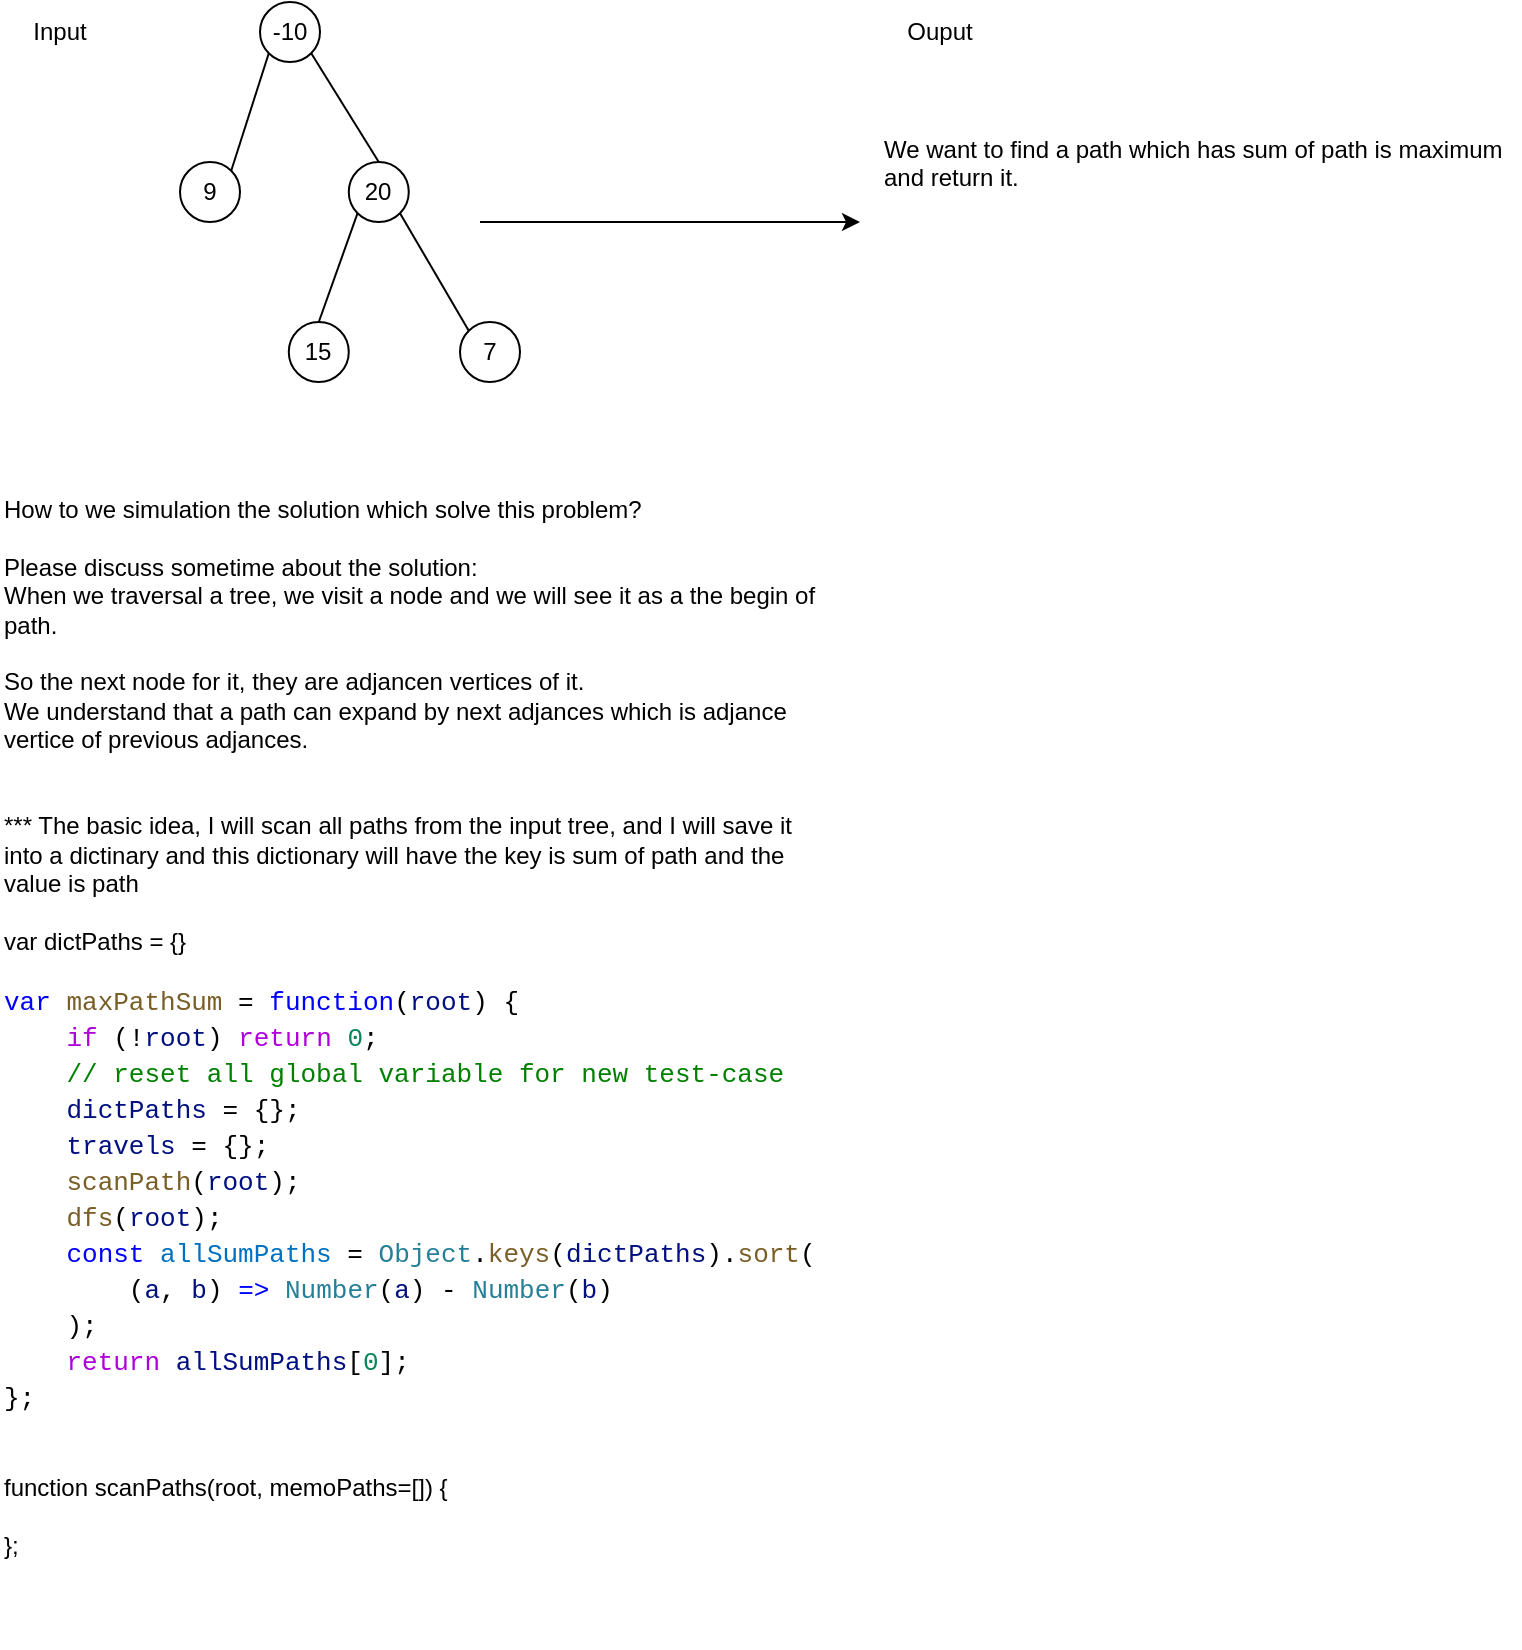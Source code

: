 <mxfile version="24.1.0" type="device">
  <diagram name="Page-1" id="SE0Pd3vN2Rl-mlT4ESwE">
    <mxGraphModel dx="955" dy="565" grid="1" gridSize="10" guides="1" tooltips="1" connect="1" arrows="1" fold="1" page="1" pageScale="1" pageWidth="850" pageHeight="1100" math="0" shadow="0">
      <root>
        <mxCell id="0" />
        <mxCell id="1" parent="0" />
        <mxCell id="AqEpgeyO68xMrJSdumvh-1" value="-10" style="ellipse;whiteSpace=wrap;html=1;aspect=fixed;" vertex="1" parent="1">
          <mxGeometry x="170" y="170" width="30" height="30" as="geometry" />
        </mxCell>
        <mxCell id="AqEpgeyO68xMrJSdumvh-2" value="" style="endArrow=none;html=1;rounded=0;entryX=0;entryY=1;entryDx=0;entryDy=0;exitX=1;exitY=0;exitDx=0;exitDy=0;" edge="1" parent="1" source="AqEpgeyO68xMrJSdumvh-3" target="AqEpgeyO68xMrJSdumvh-1">
          <mxGeometry width="50" height="50" relative="1" as="geometry">
            <mxPoint x="100" y="260" as="sourcePoint" />
            <mxPoint x="120" y="230" as="targetPoint" />
          </mxGeometry>
        </mxCell>
        <mxCell id="AqEpgeyO68xMrJSdumvh-3" value="9" style="ellipse;whiteSpace=wrap;html=1;aspect=fixed;" vertex="1" parent="1">
          <mxGeometry x="130" y="250" width="30" height="30" as="geometry" />
        </mxCell>
        <mxCell id="AqEpgeyO68xMrJSdumvh-4" value="" style="endArrow=none;html=1;rounded=0;entryX=1;entryY=1;entryDx=0;entryDy=0;exitX=0.5;exitY=0;exitDx=0;exitDy=0;" edge="1" parent="1" source="AqEpgeyO68xMrJSdumvh-5" target="AqEpgeyO68xMrJSdumvh-1">
          <mxGeometry width="50" height="50" relative="1" as="geometry">
            <mxPoint x="204.39" y="281.59" as="sourcePoint" />
            <mxPoint x="199.997" y="189.997" as="targetPoint" />
          </mxGeometry>
        </mxCell>
        <mxCell id="AqEpgeyO68xMrJSdumvh-5" value="20" style="ellipse;whiteSpace=wrap;html=1;aspect=fixed;" vertex="1" parent="1">
          <mxGeometry x="214.39" y="250.0" width="30" height="30" as="geometry" />
        </mxCell>
        <mxCell id="AqEpgeyO68xMrJSdumvh-6" value="" style="endArrow=none;html=1;rounded=0;entryX=0;entryY=1;entryDx=0;entryDy=0;exitX=0.5;exitY=0;exitDx=0;exitDy=0;" edge="1" parent="1" source="AqEpgeyO68xMrJSdumvh-7" target="AqEpgeyO68xMrJSdumvh-5">
          <mxGeometry width="50" height="50" relative="1" as="geometry">
            <mxPoint x="180" y="350" as="sourcePoint" />
            <mxPoint x="250" y="400" as="targetPoint" />
          </mxGeometry>
        </mxCell>
        <mxCell id="AqEpgeyO68xMrJSdumvh-7" value="15" style="ellipse;whiteSpace=wrap;html=1;aspect=fixed;" vertex="1" parent="1">
          <mxGeometry x="184.39" y="330" width="30" height="30" as="geometry" />
        </mxCell>
        <mxCell id="AqEpgeyO68xMrJSdumvh-9" value="7" style="ellipse;whiteSpace=wrap;html=1;aspect=fixed;" vertex="1" parent="1">
          <mxGeometry x="270" y="330" width="30" height="30" as="geometry" />
        </mxCell>
        <mxCell id="AqEpgeyO68xMrJSdumvh-10" value="" style="endArrow=none;html=1;rounded=0;exitX=1;exitY=1;exitDx=0;exitDy=0;entryX=0;entryY=0;entryDx=0;entryDy=0;" edge="1" parent="1" source="AqEpgeyO68xMrJSdumvh-5" target="AqEpgeyO68xMrJSdumvh-9">
          <mxGeometry width="50" height="50" relative="1" as="geometry">
            <mxPoint x="200" y="450" as="sourcePoint" />
            <mxPoint x="250" y="400" as="targetPoint" />
          </mxGeometry>
        </mxCell>
        <mxCell id="AqEpgeyO68xMrJSdumvh-11" value="Input" style="text;html=1;align=center;verticalAlign=middle;whiteSpace=wrap;rounded=0;" vertex="1" parent="1">
          <mxGeometry x="40" y="170" width="60" height="30" as="geometry" />
        </mxCell>
        <mxCell id="AqEpgeyO68xMrJSdumvh-12" value="" style="endArrow=classic;html=1;rounded=0;" edge="1" parent="1">
          <mxGeometry width="50" height="50" relative="1" as="geometry">
            <mxPoint x="280" y="280" as="sourcePoint" />
            <mxPoint x="470" y="280" as="targetPoint" />
          </mxGeometry>
        </mxCell>
        <mxCell id="AqEpgeyO68xMrJSdumvh-13" value="Ouput" style="text;html=1;align=center;verticalAlign=middle;whiteSpace=wrap;rounded=0;" vertex="1" parent="1">
          <mxGeometry x="480" y="170" width="60" height="30" as="geometry" />
        </mxCell>
        <mxCell id="AqEpgeyO68xMrJSdumvh-14" value="We want to find a path which has sum of path is maximum&lt;div&gt;and return it.&lt;/div&gt;" style="text;html=1;align=left;verticalAlign=top;whiteSpace=wrap;rounded=0;" vertex="1" parent="1">
          <mxGeometry x="480" y="230" width="320" height="90" as="geometry" />
        </mxCell>
        <mxCell id="AqEpgeyO68xMrJSdumvh-15" value="How to we simulation the solution which solve this problem?&lt;div&gt;&lt;br&gt;&lt;/div&gt;&lt;div&gt;Please discuss sometime about the solution:&lt;br&gt;When we traversal a tree, we visit a node and we will see it as a the begin of path.&lt;/div&gt;&lt;div&gt;&amp;nbsp;&lt;/div&gt;&lt;div&gt;So the next node for it, they are adjancen vertices of it.&lt;/div&gt;&lt;div&gt;We understand that a path can expand by next adjances which is adjance vertice of previous adjances.&lt;/div&gt;&lt;div&gt;&lt;br&gt;&lt;/div&gt;&lt;div&gt;&lt;br&gt;&lt;/div&gt;&lt;div&gt;*** The basic idea, I will scan all paths from the input tree, and I will save it into a dictinary and this dictionary will have the key is sum of path and the value is path&lt;/div&gt;&lt;div&gt;&lt;br&gt;&lt;/div&gt;&lt;div&gt;var dictPaths = {}&lt;/div&gt;&lt;div&gt;&lt;br&gt;&lt;/div&gt;&lt;div&gt;&lt;div style=&quot;background-color: rgb(255, 255, 255); font-family: Consolas, &amp;quot;Courier New&amp;quot;, monospace; font-size: 13px; line-height: 18px; white-space: pre;&quot;&gt;&lt;div&gt;&lt;span style=&quot;color: #0000ff;&quot;&gt;var&lt;/span&gt; &lt;span style=&quot;color: #795e26;&quot;&gt;maxPathSum&lt;/span&gt; = &lt;span style=&quot;color: #0000ff;&quot;&gt;function&lt;/span&gt;(&lt;span style=&quot;color: #001080;&quot;&gt;root&lt;/span&gt;) {&lt;/div&gt;&lt;div&gt;&amp;nbsp; &amp;nbsp; &lt;span style=&quot;color: #af00db;&quot;&gt;if&lt;/span&gt; (!&lt;span style=&quot;color: #001080;&quot;&gt;root&lt;/span&gt;) &lt;span style=&quot;color: #af00db;&quot;&gt;return&lt;/span&gt; &lt;span style=&quot;color: #098658;&quot;&gt;0&lt;/span&gt;;&lt;/div&gt;&lt;div&gt;&amp;nbsp; &amp;nbsp; &lt;span style=&quot;color: #008000;&quot;&gt;// reset all global variable for new test-case&lt;/span&gt;&lt;/div&gt;&lt;div&gt;&amp;nbsp; &amp;nbsp; &lt;span style=&quot;color: #001080;&quot;&gt;dictPaths&lt;/span&gt; = {};&lt;/div&gt;&lt;div&gt;&amp;nbsp; &amp;nbsp; &lt;span style=&quot;color: #001080;&quot;&gt;travels&lt;/span&gt; = {};&lt;/div&gt;&lt;div&gt;&amp;nbsp; &amp;nbsp; &lt;span style=&quot;color: #795e26;&quot;&gt;scanPath&lt;/span&gt;(&lt;span style=&quot;color: #001080;&quot;&gt;root&lt;/span&gt;);&lt;/div&gt;&lt;div&gt;&amp;nbsp; &amp;nbsp; &lt;span style=&quot;color: #795e26;&quot;&gt;dfs&lt;/span&gt;(&lt;span style=&quot;color: #001080;&quot;&gt;root&lt;/span&gt;);&lt;/div&gt;&lt;div&gt;&amp;nbsp; &amp;nbsp; &lt;span style=&quot;color: #0000ff;&quot;&gt;const&lt;/span&gt; &lt;span style=&quot;color: #0070c1;&quot;&gt;allSumPaths&lt;/span&gt; = &lt;span style=&quot;color: #267f99;&quot;&gt;Object&lt;/span&gt;.&lt;span style=&quot;color: #795e26;&quot;&gt;keys&lt;/span&gt;(&lt;span style=&quot;color: #001080;&quot;&gt;dictPaths&lt;/span&gt;).&lt;span style=&quot;color: #795e26;&quot;&gt;sort&lt;/span&gt;(&lt;/div&gt;&lt;div&gt;&amp;nbsp; &amp;nbsp; &amp;nbsp; &amp;nbsp; (&lt;span style=&quot;color: #001080;&quot;&gt;a&lt;/span&gt;, &lt;span style=&quot;color: #001080;&quot;&gt;b&lt;/span&gt;) &lt;span style=&quot;color: #0000ff;&quot;&gt;=&amp;gt;&lt;/span&gt; &lt;span style=&quot;color: #267f99;&quot;&gt;Number&lt;/span&gt;(&lt;span style=&quot;color: #001080;&quot;&gt;a&lt;/span&gt;) - &lt;span style=&quot;color: #267f99;&quot;&gt;Number&lt;/span&gt;(&lt;span style=&quot;color: #001080;&quot;&gt;b&lt;/span&gt;)&lt;/div&gt;&lt;div&gt;&amp;nbsp; &amp;nbsp; );&lt;/div&gt;&lt;div&gt;&amp;nbsp; &amp;nbsp; &lt;span style=&quot;color: #af00db;&quot;&gt;return&lt;/span&gt; &lt;span style=&quot;color: #001080;&quot;&gt;allSumPaths&lt;/span&gt;[&lt;span style=&quot;color: #098658;&quot;&gt;0&lt;/span&gt;];&lt;/div&gt;&lt;div&gt;};&lt;/div&gt;&lt;/div&gt;&lt;/div&gt;&lt;div&gt;&lt;br&gt;&lt;/div&gt;&lt;div&gt;&amp;nbsp;&lt;/div&gt;&lt;div&gt;function scanPaths(root, memoPaths=[]) {&lt;/div&gt;&lt;div&gt;&lt;span style=&quot;white-space: pre;&quot;&gt;&#x9;&lt;/span&gt;&lt;br&gt;&lt;/div&gt;&lt;div&gt;};&lt;/div&gt;&lt;div&gt;&lt;br&gt;&lt;/div&gt;&lt;div&gt;&lt;br&gt;&lt;/div&gt;&lt;div&gt;&lt;br&gt;&lt;/div&gt;" style="text;html=1;align=left;verticalAlign=top;whiteSpace=wrap;rounded=0;" vertex="1" parent="1">
          <mxGeometry x="40" y="410" width="370" height="30" as="geometry" />
        </mxCell>
      </root>
    </mxGraphModel>
  </diagram>
</mxfile>
